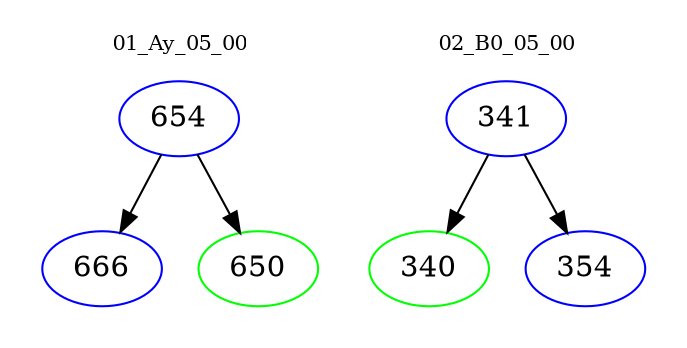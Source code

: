 digraph{
subgraph cluster_0 {
color = white
label = "01_Ay_05_00";
fontsize=10;
T0_654 [label="654", color="blue"]
T0_654 -> T0_666 [color="black"]
T0_666 [label="666", color="blue"]
T0_654 -> T0_650 [color="black"]
T0_650 [label="650", color="green"]
}
subgraph cluster_1 {
color = white
label = "02_B0_05_00";
fontsize=10;
T1_341 [label="341", color="blue"]
T1_341 -> T1_340 [color="black"]
T1_340 [label="340", color="green"]
T1_341 -> T1_354 [color="black"]
T1_354 [label="354", color="blue"]
}
}
